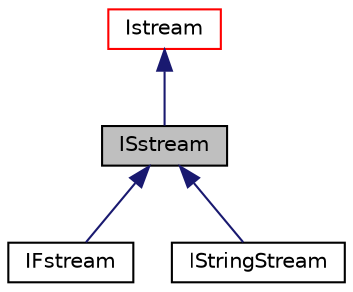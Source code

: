 digraph "ISstream"
{
  bgcolor="transparent";
  edge [fontname="Helvetica",fontsize="10",labelfontname="Helvetica",labelfontsize="10"];
  node [fontname="Helvetica",fontsize="10",shape=record];
  Node1 [label="ISstream",height=0.2,width=0.4,color="black", fillcolor="grey75", style="filled", fontcolor="black"];
  Node2 -> Node1 [dir="back",color="midnightblue",fontsize="10",style="solid",fontname="Helvetica"];
  Node2 [label="Istream",height=0.2,width=0.4,color="red",URL="$a01223.html",tooltip="An Istream is an abstract base class for all input systems (streams, files, token lists etc)..."];
  Node1 -> Node3 [dir="back",color="midnightblue",fontsize="10",style="solid",fontname="Helvetica"];
  Node3 [label="IFstream",height=0.2,width=0.4,color="black",URL="$a01052.html",tooltip="Input from file stream. "];
  Node1 -> Node4 [dir="back",color="midnightblue",fontsize="10",style="solid",fontname="Helvetica"];
  Node4 [label="IStringStream",height=0.2,width=0.4,color="black",URL="$a01224.html",tooltip="Input from memory buffer stream. "];
}
